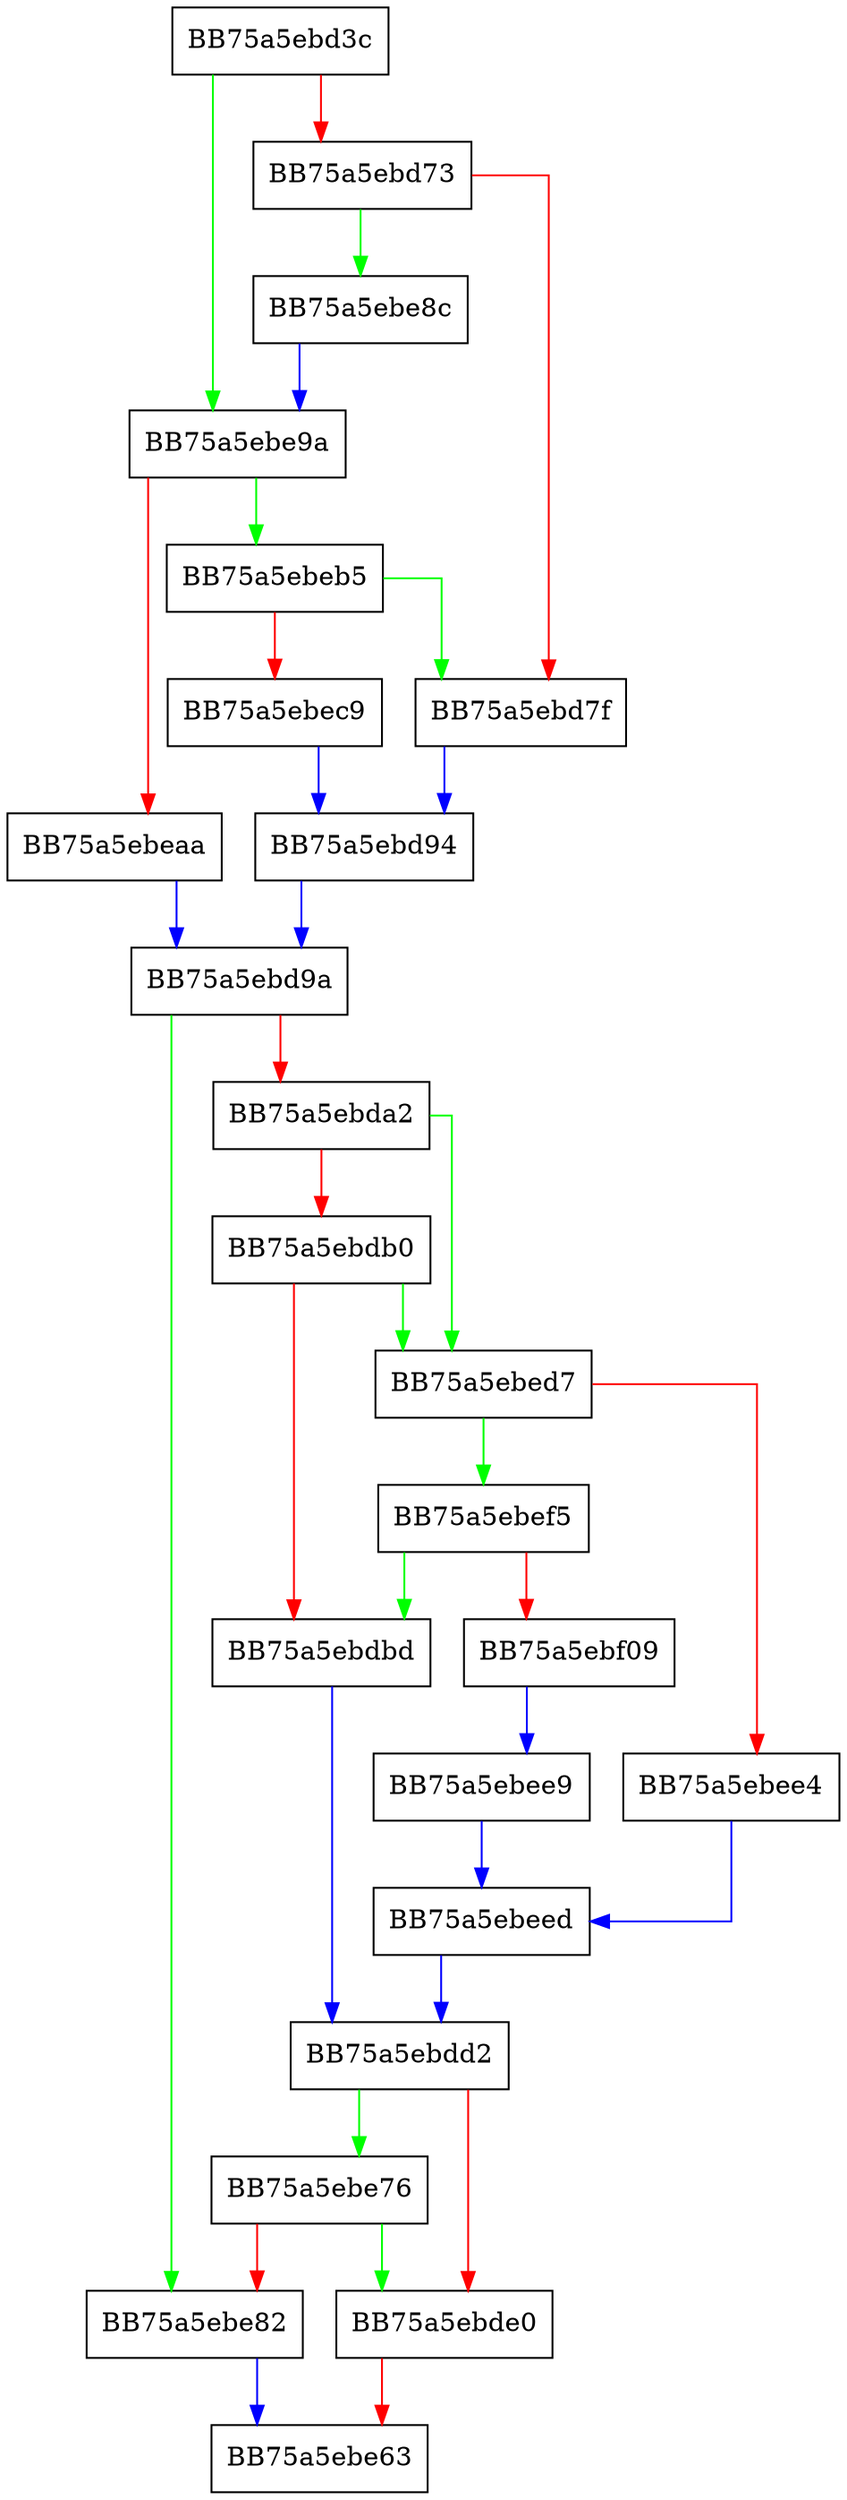 digraph call_parseint {
  node [shape="box"];
  graph [splines=ortho];
  BB75a5ebd3c -> BB75a5ebe9a [color="green"];
  BB75a5ebd3c -> BB75a5ebd73 [color="red"];
  BB75a5ebd73 -> BB75a5ebe8c [color="green"];
  BB75a5ebd73 -> BB75a5ebd7f [color="red"];
  BB75a5ebd7f -> BB75a5ebd94 [color="blue"];
  BB75a5ebd94 -> BB75a5ebd9a [color="blue"];
  BB75a5ebd9a -> BB75a5ebe82 [color="green"];
  BB75a5ebd9a -> BB75a5ebda2 [color="red"];
  BB75a5ebda2 -> BB75a5ebed7 [color="green"];
  BB75a5ebda2 -> BB75a5ebdb0 [color="red"];
  BB75a5ebdb0 -> BB75a5ebed7 [color="green"];
  BB75a5ebdb0 -> BB75a5ebdbd [color="red"];
  BB75a5ebdbd -> BB75a5ebdd2 [color="blue"];
  BB75a5ebdd2 -> BB75a5ebe76 [color="green"];
  BB75a5ebdd2 -> BB75a5ebde0 [color="red"];
  BB75a5ebde0 -> BB75a5ebe63 [color="red"];
  BB75a5ebe76 -> BB75a5ebde0 [color="green"];
  BB75a5ebe76 -> BB75a5ebe82 [color="red"];
  BB75a5ebe82 -> BB75a5ebe63 [color="blue"];
  BB75a5ebe8c -> BB75a5ebe9a [color="blue"];
  BB75a5ebe9a -> BB75a5ebeb5 [color="green"];
  BB75a5ebe9a -> BB75a5ebeaa [color="red"];
  BB75a5ebeaa -> BB75a5ebd9a [color="blue"];
  BB75a5ebeb5 -> BB75a5ebd7f [color="green"];
  BB75a5ebeb5 -> BB75a5ebec9 [color="red"];
  BB75a5ebec9 -> BB75a5ebd94 [color="blue"];
  BB75a5ebed7 -> BB75a5ebef5 [color="green"];
  BB75a5ebed7 -> BB75a5ebee4 [color="red"];
  BB75a5ebee4 -> BB75a5ebeed [color="blue"];
  BB75a5ebee9 -> BB75a5ebeed [color="blue"];
  BB75a5ebeed -> BB75a5ebdd2 [color="blue"];
  BB75a5ebef5 -> BB75a5ebdbd [color="green"];
  BB75a5ebef5 -> BB75a5ebf09 [color="red"];
  BB75a5ebf09 -> BB75a5ebee9 [color="blue"];
}